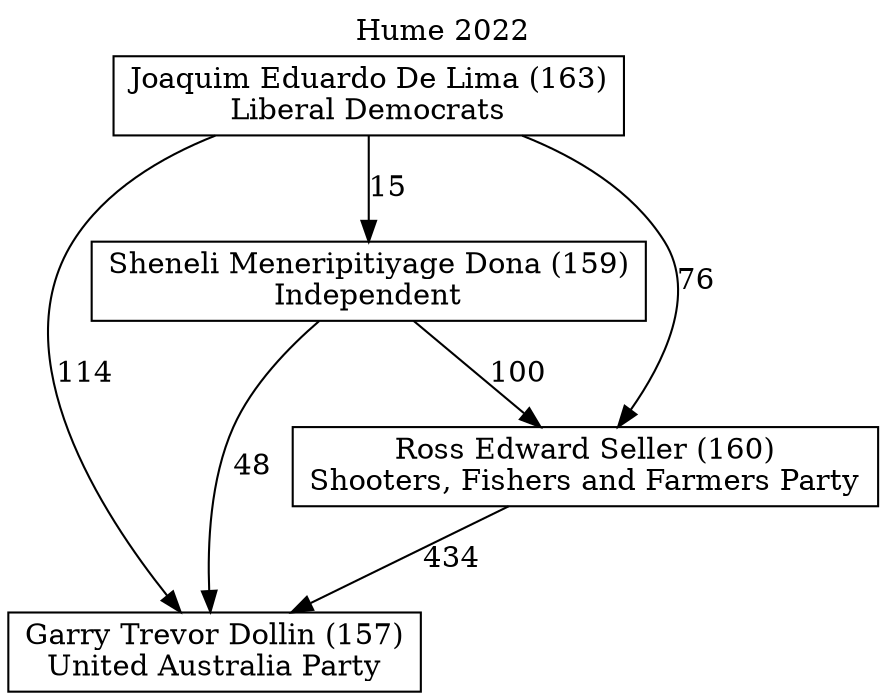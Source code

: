 // House preference flow
digraph "Garry Trevor Dollin (157)_Hume_2022" {
	graph [label="Hume 2022" labelloc=t mclimit=10]
	node [shape=box]
	"Joaquim Eduardo De Lima (163)" [label="Joaquim Eduardo De Lima (163)
Liberal Democrats"]
	"Sheneli Meneripitiyage Dona (159)" [label="Sheneli Meneripitiyage Dona (159)
Independent"]
	"Garry Trevor Dollin (157)" [label="Garry Trevor Dollin (157)
United Australia Party"]
	"Ross Edward Seller (160)" [label="Ross Edward Seller (160)
Shooters, Fishers and Farmers Party"]
	"Joaquim Eduardo De Lima (163)" -> "Ross Edward Seller (160)" [label=76]
	"Ross Edward Seller (160)" -> "Garry Trevor Dollin (157)" [label=434]
	"Joaquim Eduardo De Lima (163)" -> "Sheneli Meneripitiyage Dona (159)" [label=15]
	"Joaquim Eduardo De Lima (163)" -> "Garry Trevor Dollin (157)" [label=114]
	"Sheneli Meneripitiyage Dona (159)" -> "Garry Trevor Dollin (157)" [label=48]
	"Sheneli Meneripitiyage Dona (159)" -> "Ross Edward Seller (160)" [label=100]
}
